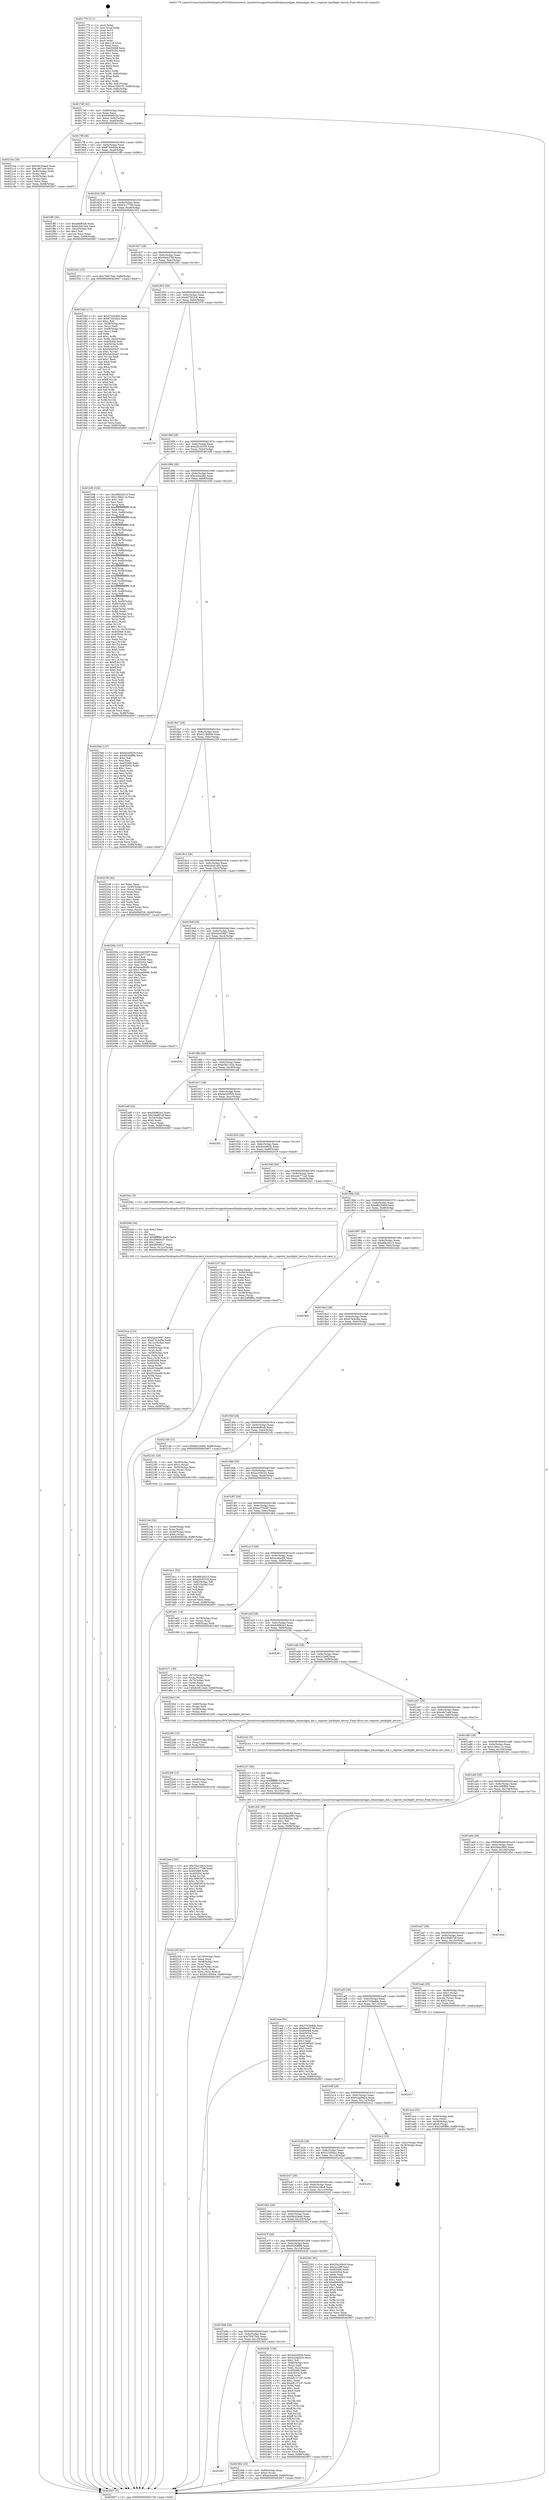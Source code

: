 digraph "0x401770" {
  label = "0x401770 (/mnt/c/Users/mathe/Desktop/tcc/POCII/binaries/extr_linuxdriversgpudrmamddisplayamdgpu_dmamdgpu_dm.c_register_backlight_device_Final-ollvm.out::main(0))"
  labelloc = "t"
  node[shape=record]

  Entry [label="",width=0.3,height=0.3,shape=circle,fillcolor=black,style=filled]
  "0x4017df" [label="{
     0x4017df [32]\l
     | [instrs]\l
     &nbsp;&nbsp;0x4017df \<+6\>: mov -0x88(%rbp),%eax\l
     &nbsp;&nbsp;0x4017e5 \<+2\>: mov %eax,%ecx\l
     &nbsp;&nbsp;0x4017e7 \<+6\>: sub $0x8409d32b,%ecx\l
     &nbsp;&nbsp;0x4017ed \<+6\>: mov %eax,-0x9c(%rbp)\l
     &nbsp;&nbsp;0x4017f3 \<+6\>: mov %ecx,-0xa0(%rbp)\l
     &nbsp;&nbsp;0x4017f9 \<+6\>: je 00000000004021be \<main+0xa4e\>\l
  }"]
  "0x4021be" [label="{
     0x4021be [36]\l
     | [instrs]\l
     &nbsp;&nbsp;0x4021be \<+5\>: mov $0x56c03ea6,%eax\l
     &nbsp;&nbsp;0x4021c3 \<+5\>: mov $0xcd67ce9,%ecx\l
     &nbsp;&nbsp;0x4021c8 \<+4\>: mov -0x40(%rbp),%rdx\l
     &nbsp;&nbsp;0x4021cc \<+2\>: mov (%rdx),%esi\l
     &nbsp;&nbsp;0x4021ce \<+4\>: mov -0x50(%rbp),%rdx\l
     &nbsp;&nbsp;0x4021d2 \<+2\>: cmp (%rdx),%esi\l
     &nbsp;&nbsp;0x4021d4 \<+3\>: cmovl %ecx,%eax\l
     &nbsp;&nbsp;0x4021d7 \<+6\>: mov %eax,-0x88(%rbp)\l
     &nbsp;&nbsp;0x4021dd \<+5\>: jmp 0000000000402607 \<main+0xe97\>\l
  }"]
  "0x4017ff" [label="{
     0x4017ff [28]\l
     | [instrs]\l
     &nbsp;&nbsp;0x4017ff \<+5\>: jmp 0000000000401804 \<main+0x94\>\l
     &nbsp;&nbsp;0x401804 \<+6\>: mov -0x9c(%rbp),%eax\l
     &nbsp;&nbsp;0x40180a \<+5\>: sub $0x8745cbb4,%eax\l
     &nbsp;&nbsp;0x40180f \<+6\>: mov %eax,-0xa4(%rbp)\l
     &nbsp;&nbsp;0x401815 \<+6\>: je 0000000000401ff0 \<main+0x880\>\l
  }"]
  Exit [label="",width=0.3,height=0.3,shape=circle,fillcolor=black,style=filled,peripheries=2]
  "0x401ff0" [label="{
     0x401ff0 [30]\l
     | [instrs]\l
     &nbsp;&nbsp;0x401ff0 \<+5\>: mov $0xe9eff3a8,%eax\l
     &nbsp;&nbsp;0x401ff5 \<+5\>: mov $0xb2bd1ad4,%ecx\l
     &nbsp;&nbsp;0x401ffa \<+3\>: mov -0x2d(%rbp),%dl\l
     &nbsp;&nbsp;0x401ffd \<+3\>: test $0x1,%dl\l
     &nbsp;&nbsp;0x402000 \<+3\>: cmovne %ecx,%eax\l
     &nbsp;&nbsp;0x402003 \<+6\>: mov %eax,-0x88(%rbp)\l
     &nbsp;&nbsp;0x402009 \<+5\>: jmp 0000000000402607 \<main+0xe97\>\l
  }"]
  "0x40181b" [label="{
     0x40181b [28]\l
     | [instrs]\l
     &nbsp;&nbsp;0x40181b \<+5\>: jmp 0000000000401820 \<main+0xb0\>\l
     &nbsp;&nbsp;0x401820 \<+6\>: mov -0x9c(%rbp),%eax\l
     &nbsp;&nbsp;0x401826 \<+5\>: sub $0x93c17798,%eax\l
     &nbsp;&nbsp;0x40182b \<+6\>: mov %eax,-0xa8(%rbp)\l
     &nbsp;&nbsp;0x401831 \<+6\>: je 0000000000402352 \<main+0xbe2\>\l
  }"]
  "0x401bb7" [label="{
     0x401bb7\l
  }", style=dashed]
  "0x402352" [label="{
     0x402352 [15]\l
     | [instrs]\l
     &nbsp;&nbsp;0x402352 \<+10\>: movl $0x7f0675eb,-0x88(%rbp)\l
     &nbsp;&nbsp;0x40235c \<+5\>: jmp 0000000000402607 \<main+0xe97\>\l
  }"]
  "0x401837" [label="{
     0x401837 [28]\l
     | [instrs]\l
     &nbsp;&nbsp;0x401837 \<+5\>: jmp 000000000040183c \<main+0xcc\>\l
     &nbsp;&nbsp;0x40183c \<+6\>: mov -0x9c(%rbp),%eax\l
     &nbsp;&nbsp;0x401842 \<+5\>: sub $0x94e4376f,%eax\l
     &nbsp;&nbsp;0x401847 \<+6\>: mov %eax,-0xac(%rbp)\l
     &nbsp;&nbsp;0x40184d \<+6\>: je 0000000000401f45 \<main+0x7d5\>\l
  }"]
  "0x402384" [label="{
     0x402384 [25]\l
     | [instrs]\l
     &nbsp;&nbsp;0x402384 \<+4\>: mov -0x80(%rbp),%rax\l
     &nbsp;&nbsp;0x402388 \<+6\>: movl $0x0,(%rax)\l
     &nbsp;&nbsp;0x40238e \<+10\>: movl $0xa44acbf4,-0x88(%rbp)\l
     &nbsp;&nbsp;0x402398 \<+5\>: jmp 0000000000402607 \<main+0xe97\>\l
  }"]
  "0x401f45" [label="{
     0x401f45 [171]\l
     | [instrs]\l
     &nbsp;&nbsp;0x401f45 \<+5\>: mov $0x37d3e4bb,%eax\l
     &nbsp;&nbsp;0x401f4a \<+5\>: mov $0x8745cbb4,%ecx\l
     &nbsp;&nbsp;0x401f4f \<+2\>: mov $0x1,%dl\l
     &nbsp;&nbsp;0x401f51 \<+4\>: mov -0x58(%rbp),%rsi\l
     &nbsp;&nbsp;0x401f55 \<+2\>: mov (%rsi),%edi\l
     &nbsp;&nbsp;0x401f57 \<+4\>: mov -0x68(%rbp),%rsi\l
     &nbsp;&nbsp;0x401f5b \<+2\>: cmp (%rsi),%edi\l
     &nbsp;&nbsp;0x401f5d \<+4\>: setl %r8b\l
     &nbsp;&nbsp;0x401f61 \<+4\>: and $0x1,%r8b\l
     &nbsp;&nbsp;0x401f65 \<+4\>: mov %r8b,-0x2d(%rbp)\l
     &nbsp;&nbsp;0x401f69 \<+7\>: mov 0x405068,%edi\l
     &nbsp;&nbsp;0x401f70 \<+8\>: mov 0x405054,%r9d\l
     &nbsp;&nbsp;0x401f78 \<+3\>: mov %edi,%r10d\l
     &nbsp;&nbsp;0x401f7b \<+7\>: sub $0x5a6453d7,%r10d\l
     &nbsp;&nbsp;0x401f82 \<+4\>: sub $0x1,%r10d\l
     &nbsp;&nbsp;0x401f86 \<+7\>: add $0x5a6453d7,%r10d\l
     &nbsp;&nbsp;0x401f8d \<+4\>: imul %r10d,%edi\l
     &nbsp;&nbsp;0x401f91 \<+3\>: and $0x1,%edi\l
     &nbsp;&nbsp;0x401f94 \<+3\>: cmp $0x0,%edi\l
     &nbsp;&nbsp;0x401f97 \<+4\>: sete %r8b\l
     &nbsp;&nbsp;0x401f9b \<+4\>: cmp $0xa,%r9d\l
     &nbsp;&nbsp;0x401f9f \<+4\>: setl %r11b\l
     &nbsp;&nbsp;0x401fa3 \<+3\>: mov %r8b,%bl\l
     &nbsp;&nbsp;0x401fa6 \<+3\>: xor $0xff,%bl\l
     &nbsp;&nbsp;0x401fa9 \<+3\>: mov %r11b,%r14b\l
     &nbsp;&nbsp;0x401fac \<+4\>: xor $0xff,%r14b\l
     &nbsp;&nbsp;0x401fb0 \<+3\>: xor $0x0,%dl\l
     &nbsp;&nbsp;0x401fb3 \<+3\>: mov %bl,%r15b\l
     &nbsp;&nbsp;0x401fb6 \<+4\>: and $0x0,%r15b\l
     &nbsp;&nbsp;0x401fba \<+3\>: and %dl,%r8b\l
     &nbsp;&nbsp;0x401fbd \<+3\>: mov %r14b,%r12b\l
     &nbsp;&nbsp;0x401fc0 \<+4\>: and $0x0,%r12b\l
     &nbsp;&nbsp;0x401fc4 \<+3\>: and %dl,%r11b\l
     &nbsp;&nbsp;0x401fc7 \<+3\>: or %r8b,%r15b\l
     &nbsp;&nbsp;0x401fca \<+3\>: or %r11b,%r12b\l
     &nbsp;&nbsp;0x401fcd \<+3\>: xor %r12b,%r15b\l
     &nbsp;&nbsp;0x401fd0 \<+3\>: or %r14b,%bl\l
     &nbsp;&nbsp;0x401fd3 \<+3\>: xor $0xff,%bl\l
     &nbsp;&nbsp;0x401fd6 \<+3\>: or $0x0,%dl\l
     &nbsp;&nbsp;0x401fd9 \<+2\>: and %dl,%bl\l
     &nbsp;&nbsp;0x401fdb \<+3\>: or %bl,%r15b\l
     &nbsp;&nbsp;0x401fde \<+4\>: test $0x1,%r15b\l
     &nbsp;&nbsp;0x401fe2 \<+3\>: cmovne %ecx,%eax\l
     &nbsp;&nbsp;0x401fe5 \<+6\>: mov %eax,-0x88(%rbp)\l
     &nbsp;&nbsp;0x401feb \<+5\>: jmp 0000000000402607 \<main+0xe97\>\l
  }"]
  "0x401853" [label="{
     0x401853 [28]\l
     | [instrs]\l
     &nbsp;&nbsp;0x401853 \<+5\>: jmp 0000000000401858 \<main+0xe8\>\l
     &nbsp;&nbsp;0x401858 \<+6\>: mov -0x9c(%rbp),%eax\l
     &nbsp;&nbsp;0x40185e \<+5\>: sub $0x957922c8,%eax\l
     &nbsp;&nbsp;0x401863 \<+6\>: mov %eax,-0xb0(%rbp)\l
     &nbsp;&nbsp;0x401869 \<+6\>: je 0000000000402370 \<main+0xc00\>\l
  }"]
  "0x401b9b" [label="{
     0x401b9b [28]\l
     | [instrs]\l
     &nbsp;&nbsp;0x401b9b \<+5\>: jmp 0000000000401ba0 \<main+0x430\>\l
     &nbsp;&nbsp;0x401ba0 \<+6\>: mov -0x9c(%rbp),%eax\l
     &nbsp;&nbsp;0x401ba6 \<+5\>: sub $0x7f0675eb,%eax\l
     &nbsp;&nbsp;0x401bab \<+6\>: mov %eax,-0x128(%rbp)\l
     &nbsp;&nbsp;0x401bb1 \<+6\>: je 0000000000402384 \<main+0xc14\>\l
  }"]
  "0x402370" [label="{
     0x402370\l
  }", style=dashed]
  "0x40186f" [label="{
     0x40186f [28]\l
     | [instrs]\l
     &nbsp;&nbsp;0x40186f \<+5\>: jmp 0000000000401874 \<main+0x104\>\l
     &nbsp;&nbsp;0x401874 \<+6\>: mov -0x9c(%rbp),%eax\l
     &nbsp;&nbsp;0x40187a \<+5\>: sub $0xa2b33335,%eax\l
     &nbsp;&nbsp;0x40187f \<+6\>: mov %eax,-0xb4(%rbp)\l
     &nbsp;&nbsp;0x401885 \<+6\>: je 0000000000401bf6 \<main+0x486\>\l
  }"]
  "0x402426" [label="{
     0x402426 [156]\l
     | [instrs]\l
     &nbsp;&nbsp;0x402426 \<+5\>: mov $0xbe2d5f29,%eax\l
     &nbsp;&nbsp;0x40242b \<+5\>: mov $0x42ad0d2e,%ecx\l
     &nbsp;&nbsp;0x402430 \<+2\>: mov $0x1,%dl\l
     &nbsp;&nbsp;0x402432 \<+4\>: mov -0x80(%rbp),%rsi\l
     &nbsp;&nbsp;0x402436 \<+2\>: mov (%rsi),%edi\l
     &nbsp;&nbsp;0x402438 \<+3\>: mov %edi,-0x2c(%rbp)\l
     &nbsp;&nbsp;0x40243b \<+7\>: mov 0x405068,%edi\l
     &nbsp;&nbsp;0x402442 \<+8\>: mov 0x405054,%r8d\l
     &nbsp;&nbsp;0x40244a \<+3\>: mov %edi,%r9d\l
     &nbsp;&nbsp;0x40244d \<+7\>: sub $0xb8137187,%r9d\l
     &nbsp;&nbsp;0x402454 \<+4\>: sub $0x1,%r9d\l
     &nbsp;&nbsp;0x402458 \<+7\>: add $0xb8137187,%r9d\l
     &nbsp;&nbsp;0x40245f \<+4\>: imul %r9d,%edi\l
     &nbsp;&nbsp;0x402463 \<+3\>: and $0x1,%edi\l
     &nbsp;&nbsp;0x402466 \<+3\>: cmp $0x0,%edi\l
     &nbsp;&nbsp;0x402469 \<+4\>: sete %r10b\l
     &nbsp;&nbsp;0x40246d \<+4\>: cmp $0xa,%r8d\l
     &nbsp;&nbsp;0x402471 \<+4\>: setl %r11b\l
     &nbsp;&nbsp;0x402475 \<+3\>: mov %r10b,%bl\l
     &nbsp;&nbsp;0x402478 \<+3\>: xor $0xff,%bl\l
     &nbsp;&nbsp;0x40247b \<+3\>: mov %r11b,%r14b\l
     &nbsp;&nbsp;0x40247e \<+4\>: xor $0xff,%r14b\l
     &nbsp;&nbsp;0x402482 \<+3\>: xor $0x1,%dl\l
     &nbsp;&nbsp;0x402485 \<+3\>: mov %bl,%r15b\l
     &nbsp;&nbsp;0x402488 \<+4\>: and $0xff,%r15b\l
     &nbsp;&nbsp;0x40248c \<+3\>: and %dl,%r10b\l
     &nbsp;&nbsp;0x40248f \<+3\>: mov %r14b,%r12b\l
     &nbsp;&nbsp;0x402492 \<+4\>: and $0xff,%r12b\l
     &nbsp;&nbsp;0x402496 \<+3\>: and %dl,%r11b\l
     &nbsp;&nbsp;0x402499 \<+3\>: or %r10b,%r15b\l
     &nbsp;&nbsp;0x40249c \<+3\>: or %r11b,%r12b\l
     &nbsp;&nbsp;0x40249f \<+3\>: xor %r12b,%r15b\l
     &nbsp;&nbsp;0x4024a2 \<+3\>: or %r14b,%bl\l
     &nbsp;&nbsp;0x4024a5 \<+3\>: xor $0xff,%bl\l
     &nbsp;&nbsp;0x4024a8 \<+3\>: or $0x1,%dl\l
     &nbsp;&nbsp;0x4024ab \<+2\>: and %dl,%bl\l
     &nbsp;&nbsp;0x4024ad \<+3\>: or %bl,%r15b\l
     &nbsp;&nbsp;0x4024b0 \<+4\>: test $0x1,%r15b\l
     &nbsp;&nbsp;0x4024b4 \<+3\>: cmovne %ecx,%eax\l
     &nbsp;&nbsp;0x4024b7 \<+6\>: mov %eax,-0x88(%rbp)\l
     &nbsp;&nbsp;0x4024bd \<+5\>: jmp 0000000000402607 \<main+0xe97\>\l
  }"]
  "0x401bf6" [label="{
     0x401bf6 [326]\l
     | [instrs]\l
     &nbsp;&nbsp;0x401bf6 \<+5\>: mov $0xd6b2d215,%eax\l
     &nbsp;&nbsp;0x401bfb \<+5\>: mov $0x1c66e11e,%ecx\l
     &nbsp;&nbsp;0x401c00 \<+2\>: mov $0x1,%dl\l
     &nbsp;&nbsp;0x401c02 \<+2\>: xor %esi,%esi\l
     &nbsp;&nbsp;0x401c04 \<+3\>: mov %rsp,%rdi\l
     &nbsp;&nbsp;0x401c07 \<+4\>: add $0xfffffffffffffff0,%rdi\l
     &nbsp;&nbsp;0x401c0b \<+3\>: mov %rdi,%rsp\l
     &nbsp;&nbsp;0x401c0e \<+4\>: mov %rdi,-0x80(%rbp)\l
     &nbsp;&nbsp;0x401c12 \<+3\>: mov %rsp,%rdi\l
     &nbsp;&nbsp;0x401c15 \<+4\>: add $0xfffffffffffffff0,%rdi\l
     &nbsp;&nbsp;0x401c19 \<+3\>: mov %rdi,%rsp\l
     &nbsp;&nbsp;0x401c1c \<+3\>: mov %rsp,%r8\l
     &nbsp;&nbsp;0x401c1f \<+4\>: add $0xfffffffffffffff0,%r8\l
     &nbsp;&nbsp;0x401c23 \<+3\>: mov %r8,%rsp\l
     &nbsp;&nbsp;0x401c26 \<+4\>: mov %r8,-0x78(%rbp)\l
     &nbsp;&nbsp;0x401c2a \<+3\>: mov %rsp,%r8\l
     &nbsp;&nbsp;0x401c2d \<+4\>: add $0xfffffffffffffff0,%r8\l
     &nbsp;&nbsp;0x401c31 \<+3\>: mov %r8,%rsp\l
     &nbsp;&nbsp;0x401c34 \<+4\>: mov %r8,-0x70(%rbp)\l
     &nbsp;&nbsp;0x401c38 \<+3\>: mov %rsp,%r8\l
     &nbsp;&nbsp;0x401c3b \<+4\>: add $0xfffffffffffffff0,%r8\l
     &nbsp;&nbsp;0x401c3f \<+3\>: mov %r8,%rsp\l
     &nbsp;&nbsp;0x401c42 \<+4\>: mov %r8,-0x68(%rbp)\l
     &nbsp;&nbsp;0x401c46 \<+3\>: mov %rsp,%r8\l
     &nbsp;&nbsp;0x401c49 \<+4\>: add $0xfffffffffffffff0,%r8\l
     &nbsp;&nbsp;0x401c4d \<+3\>: mov %r8,%rsp\l
     &nbsp;&nbsp;0x401c50 \<+4\>: mov %r8,-0x60(%rbp)\l
     &nbsp;&nbsp;0x401c54 \<+3\>: mov %rsp,%r8\l
     &nbsp;&nbsp;0x401c57 \<+4\>: add $0xfffffffffffffff0,%r8\l
     &nbsp;&nbsp;0x401c5b \<+3\>: mov %r8,%rsp\l
     &nbsp;&nbsp;0x401c5e \<+4\>: mov %r8,-0x58(%rbp)\l
     &nbsp;&nbsp;0x401c62 \<+3\>: mov %rsp,%r8\l
     &nbsp;&nbsp;0x401c65 \<+4\>: add $0xfffffffffffffff0,%r8\l
     &nbsp;&nbsp;0x401c69 \<+3\>: mov %r8,%rsp\l
     &nbsp;&nbsp;0x401c6c \<+4\>: mov %r8,-0x50(%rbp)\l
     &nbsp;&nbsp;0x401c70 \<+3\>: mov %rsp,%r8\l
     &nbsp;&nbsp;0x401c73 \<+4\>: add $0xfffffffffffffff0,%r8\l
     &nbsp;&nbsp;0x401c77 \<+3\>: mov %r8,%rsp\l
     &nbsp;&nbsp;0x401c7a \<+4\>: mov %r8,-0x48(%rbp)\l
     &nbsp;&nbsp;0x401c7e \<+3\>: mov %rsp,%r8\l
     &nbsp;&nbsp;0x401c81 \<+4\>: add $0xfffffffffffffff0,%r8\l
     &nbsp;&nbsp;0x401c85 \<+3\>: mov %r8,%rsp\l
     &nbsp;&nbsp;0x401c88 \<+4\>: mov %r8,-0x40(%rbp)\l
     &nbsp;&nbsp;0x401c8c \<+4\>: mov -0x80(%rbp),%r8\l
     &nbsp;&nbsp;0x401c90 \<+7\>: movl $0x0,(%r8)\l
     &nbsp;&nbsp;0x401c97 \<+7\>: mov -0x8c(%rbp),%r9d\l
     &nbsp;&nbsp;0x401c9e \<+3\>: mov %r9d,(%rdi)\l
     &nbsp;&nbsp;0x401ca1 \<+4\>: mov -0x78(%rbp),%r8\l
     &nbsp;&nbsp;0x401ca5 \<+7\>: mov -0x98(%rbp),%r10\l
     &nbsp;&nbsp;0x401cac \<+3\>: mov %r10,(%r8)\l
     &nbsp;&nbsp;0x401caf \<+3\>: cmpl $0x2,(%rdi)\l
     &nbsp;&nbsp;0x401cb2 \<+4\>: setne %r11b\l
     &nbsp;&nbsp;0x401cb6 \<+4\>: and $0x1,%r11b\l
     &nbsp;&nbsp;0x401cba \<+4\>: mov %r11b,-0x35(%rbp)\l
     &nbsp;&nbsp;0x401cbe \<+7\>: mov 0x405068,%ebx\l
     &nbsp;&nbsp;0x401cc5 \<+8\>: mov 0x405054,%r14d\l
     &nbsp;&nbsp;0x401ccd \<+3\>: sub $0x1,%esi\l
     &nbsp;&nbsp;0x401cd0 \<+3\>: mov %ebx,%r15d\l
     &nbsp;&nbsp;0x401cd3 \<+3\>: add %esi,%r15d\l
     &nbsp;&nbsp;0x401cd6 \<+4\>: imul %r15d,%ebx\l
     &nbsp;&nbsp;0x401cda \<+3\>: and $0x1,%ebx\l
     &nbsp;&nbsp;0x401cdd \<+3\>: cmp $0x0,%ebx\l
     &nbsp;&nbsp;0x401ce0 \<+4\>: sete %r11b\l
     &nbsp;&nbsp;0x401ce4 \<+4\>: cmp $0xa,%r14d\l
     &nbsp;&nbsp;0x401ce8 \<+4\>: setl %r12b\l
     &nbsp;&nbsp;0x401cec \<+3\>: mov %r11b,%r13b\l
     &nbsp;&nbsp;0x401cef \<+4\>: xor $0xff,%r13b\l
     &nbsp;&nbsp;0x401cf3 \<+3\>: mov %r12b,%sil\l
     &nbsp;&nbsp;0x401cf6 \<+4\>: xor $0xff,%sil\l
     &nbsp;&nbsp;0x401cfa \<+3\>: xor $0x0,%dl\l
     &nbsp;&nbsp;0x401cfd \<+3\>: mov %r13b,%dil\l
     &nbsp;&nbsp;0x401d00 \<+4\>: and $0x0,%dil\l
     &nbsp;&nbsp;0x401d04 \<+3\>: and %dl,%r11b\l
     &nbsp;&nbsp;0x401d07 \<+3\>: mov %sil,%r8b\l
     &nbsp;&nbsp;0x401d0a \<+4\>: and $0x0,%r8b\l
     &nbsp;&nbsp;0x401d0e \<+3\>: and %dl,%r12b\l
     &nbsp;&nbsp;0x401d11 \<+3\>: or %r11b,%dil\l
     &nbsp;&nbsp;0x401d14 \<+3\>: or %r12b,%r8b\l
     &nbsp;&nbsp;0x401d17 \<+3\>: xor %r8b,%dil\l
     &nbsp;&nbsp;0x401d1a \<+3\>: or %sil,%r13b\l
     &nbsp;&nbsp;0x401d1d \<+4\>: xor $0xff,%r13b\l
     &nbsp;&nbsp;0x401d21 \<+3\>: or $0x0,%dl\l
     &nbsp;&nbsp;0x401d24 \<+3\>: and %dl,%r13b\l
     &nbsp;&nbsp;0x401d27 \<+3\>: or %r13b,%dil\l
     &nbsp;&nbsp;0x401d2a \<+4\>: test $0x1,%dil\l
     &nbsp;&nbsp;0x401d2e \<+3\>: cmovne %ecx,%eax\l
     &nbsp;&nbsp;0x401d31 \<+6\>: mov %eax,-0x88(%rbp)\l
     &nbsp;&nbsp;0x401d37 \<+5\>: jmp 0000000000402607 \<main+0xe97\>\l
  }"]
  "0x40188b" [label="{
     0x40188b [28]\l
     | [instrs]\l
     &nbsp;&nbsp;0x40188b \<+5\>: jmp 0000000000401890 \<main+0x120\>\l
     &nbsp;&nbsp;0x401890 \<+6\>: mov -0x9c(%rbp),%eax\l
     &nbsp;&nbsp;0x401896 \<+5\>: sub $0xa44acbf4,%eax\l
     &nbsp;&nbsp;0x40189b \<+6\>: mov %eax,-0xb8(%rbp)\l
     &nbsp;&nbsp;0x4018a1 \<+6\>: je 000000000040239d \<main+0xc2d\>\l
  }"]
  "0x4022ee" [label="{
     0x4022ee [100]\l
     | [instrs]\l
     &nbsp;&nbsp;0x4022ee \<+5\>: mov $0x55a108c9,%ecx\l
     &nbsp;&nbsp;0x4022f3 \<+5\>: mov $0x93c17798,%edx\l
     &nbsp;&nbsp;0x4022f8 \<+8\>: mov 0x405068,%r8d\l
     &nbsp;&nbsp;0x402300 \<+8\>: mov 0x405054,%r9d\l
     &nbsp;&nbsp;0x402308 \<+3\>: mov %r8d,%r10d\l
     &nbsp;&nbsp;0x40230b \<+7\>: add $0x36993874,%r10d\l
     &nbsp;&nbsp;0x402312 \<+4\>: sub $0x1,%r10d\l
     &nbsp;&nbsp;0x402316 \<+7\>: sub $0x36993874,%r10d\l
     &nbsp;&nbsp;0x40231d \<+4\>: imul %r10d,%r8d\l
     &nbsp;&nbsp;0x402321 \<+4\>: and $0x1,%r8d\l
     &nbsp;&nbsp;0x402325 \<+4\>: cmp $0x0,%r8d\l
     &nbsp;&nbsp;0x402329 \<+4\>: sete %r11b\l
     &nbsp;&nbsp;0x40232d \<+4\>: cmp $0xa,%r9d\l
     &nbsp;&nbsp;0x402331 \<+3\>: setl %bl\l
     &nbsp;&nbsp;0x402334 \<+3\>: mov %r11b,%r14b\l
     &nbsp;&nbsp;0x402337 \<+3\>: and %bl,%r14b\l
     &nbsp;&nbsp;0x40233a \<+3\>: xor %bl,%r11b\l
     &nbsp;&nbsp;0x40233d \<+3\>: or %r11b,%r14b\l
     &nbsp;&nbsp;0x402340 \<+4\>: test $0x1,%r14b\l
     &nbsp;&nbsp;0x402344 \<+3\>: cmovne %edx,%ecx\l
     &nbsp;&nbsp;0x402347 \<+6\>: mov %ecx,-0x88(%rbp)\l
     &nbsp;&nbsp;0x40234d \<+5\>: jmp 0000000000402607 \<main+0xe97\>\l
  }"]
  "0x40239d" [label="{
     0x40239d [137]\l
     | [instrs]\l
     &nbsp;&nbsp;0x40239d \<+5\>: mov $0xbe2d5f29,%eax\l
     &nbsp;&nbsp;0x4023a2 \<+5\>: mov $0x65268f9b,%ecx\l
     &nbsp;&nbsp;0x4023a7 \<+2\>: mov $0x1,%dl\l
     &nbsp;&nbsp;0x4023a9 \<+2\>: xor %esi,%esi\l
     &nbsp;&nbsp;0x4023ab \<+7\>: mov 0x405068,%edi\l
     &nbsp;&nbsp;0x4023b2 \<+8\>: mov 0x405054,%r8d\l
     &nbsp;&nbsp;0x4023ba \<+3\>: sub $0x1,%esi\l
     &nbsp;&nbsp;0x4023bd \<+3\>: mov %edi,%r9d\l
     &nbsp;&nbsp;0x4023c0 \<+3\>: add %esi,%r9d\l
     &nbsp;&nbsp;0x4023c3 \<+4\>: imul %r9d,%edi\l
     &nbsp;&nbsp;0x4023c7 \<+3\>: and $0x1,%edi\l
     &nbsp;&nbsp;0x4023ca \<+3\>: cmp $0x0,%edi\l
     &nbsp;&nbsp;0x4023cd \<+4\>: sete %r10b\l
     &nbsp;&nbsp;0x4023d1 \<+4\>: cmp $0xa,%r8d\l
     &nbsp;&nbsp;0x4023d5 \<+4\>: setl %r11b\l
     &nbsp;&nbsp;0x4023d9 \<+3\>: mov %r10b,%bl\l
     &nbsp;&nbsp;0x4023dc \<+3\>: xor $0xff,%bl\l
     &nbsp;&nbsp;0x4023df \<+3\>: mov %r11b,%r14b\l
     &nbsp;&nbsp;0x4023e2 \<+4\>: xor $0xff,%r14b\l
     &nbsp;&nbsp;0x4023e6 \<+3\>: xor $0x1,%dl\l
     &nbsp;&nbsp;0x4023e9 \<+3\>: mov %bl,%r15b\l
     &nbsp;&nbsp;0x4023ec \<+4\>: and $0xff,%r15b\l
     &nbsp;&nbsp;0x4023f0 \<+3\>: and %dl,%r10b\l
     &nbsp;&nbsp;0x4023f3 \<+3\>: mov %r14b,%r12b\l
     &nbsp;&nbsp;0x4023f6 \<+4\>: and $0xff,%r12b\l
     &nbsp;&nbsp;0x4023fa \<+3\>: and %dl,%r11b\l
     &nbsp;&nbsp;0x4023fd \<+3\>: or %r10b,%r15b\l
     &nbsp;&nbsp;0x402400 \<+3\>: or %r11b,%r12b\l
     &nbsp;&nbsp;0x402403 \<+3\>: xor %r12b,%r15b\l
     &nbsp;&nbsp;0x402406 \<+3\>: or %r14b,%bl\l
     &nbsp;&nbsp;0x402409 \<+3\>: xor $0xff,%bl\l
     &nbsp;&nbsp;0x40240c \<+3\>: or $0x1,%dl\l
     &nbsp;&nbsp;0x40240f \<+2\>: and %dl,%bl\l
     &nbsp;&nbsp;0x402411 \<+3\>: or %bl,%r15b\l
     &nbsp;&nbsp;0x402414 \<+4\>: test $0x1,%r15b\l
     &nbsp;&nbsp;0x402418 \<+3\>: cmovne %ecx,%eax\l
     &nbsp;&nbsp;0x40241b \<+6\>: mov %eax,-0x88(%rbp)\l
     &nbsp;&nbsp;0x402421 \<+5\>: jmp 0000000000402607 \<main+0xe97\>\l
  }"]
  "0x4018a7" [label="{
     0x4018a7 [28]\l
     | [instrs]\l
     &nbsp;&nbsp;0x4018a7 \<+5\>: jmp 00000000004018ac \<main+0x13c\>\l
     &nbsp;&nbsp;0x4018ac \<+6\>: mov -0x9c(%rbp),%eax\l
     &nbsp;&nbsp;0x4018b2 \<+5\>: sub $0xb218000e,%eax\l
     &nbsp;&nbsp;0x4018b7 \<+6\>: mov %eax,-0xbc(%rbp)\l
     &nbsp;&nbsp;0x4018bd \<+6\>: je 0000000000402238 \<main+0xac8\>\l
  }"]
  "0x4022df" [label="{
     0x4022df [15]\l
     | [instrs]\l
     &nbsp;&nbsp;0x4022df \<+4\>: mov -0x48(%rbp),%rax\l
     &nbsp;&nbsp;0x4022e3 \<+3\>: mov (%rax),%rax\l
     &nbsp;&nbsp;0x4022e6 \<+3\>: mov %rax,%rdi\l
     &nbsp;&nbsp;0x4022e9 \<+5\>: call 0000000000401030 \<free@plt\>\l
     | [calls]\l
     &nbsp;&nbsp;0x401030 \{1\} (unknown)\l
  }"]
  "0x402238" [label="{
     0x402238 [42]\l
     | [instrs]\l
     &nbsp;&nbsp;0x402238 \<+2\>: xor %eax,%eax\l
     &nbsp;&nbsp;0x40223a \<+4\>: mov -0x40(%rbp),%rcx\l
     &nbsp;&nbsp;0x40223e \<+2\>: mov (%rcx),%edx\l
     &nbsp;&nbsp;0x402240 \<+2\>: mov %eax,%esi\l
     &nbsp;&nbsp;0x402242 \<+2\>: sub %edx,%esi\l
     &nbsp;&nbsp;0x402244 \<+2\>: mov %eax,%edx\l
     &nbsp;&nbsp;0x402246 \<+3\>: sub $0x1,%edx\l
     &nbsp;&nbsp;0x402249 \<+2\>: add %edx,%esi\l
     &nbsp;&nbsp;0x40224b \<+2\>: sub %esi,%eax\l
     &nbsp;&nbsp;0x40224d \<+4\>: mov -0x40(%rbp),%rcx\l
     &nbsp;&nbsp;0x402251 \<+2\>: mov %eax,(%rcx)\l
     &nbsp;&nbsp;0x402253 \<+10\>: movl $0x8409d32b,-0x88(%rbp)\l
     &nbsp;&nbsp;0x40225d \<+5\>: jmp 0000000000402607 \<main+0xe97\>\l
  }"]
  "0x4018c3" [label="{
     0x4018c3 [28]\l
     | [instrs]\l
     &nbsp;&nbsp;0x4018c3 \<+5\>: jmp 00000000004018c8 \<main+0x158\>\l
     &nbsp;&nbsp;0x4018c8 \<+6\>: mov -0x9c(%rbp),%eax\l
     &nbsp;&nbsp;0x4018ce \<+5\>: sub $0xb2bd1ad4,%eax\l
     &nbsp;&nbsp;0x4018d3 \<+6\>: mov %eax,-0xc0(%rbp)\l
     &nbsp;&nbsp;0x4018d9 \<+6\>: je 000000000040200e \<main+0x89e\>\l
  }"]
  "0x4022d0" [label="{
     0x4022d0 [15]\l
     | [instrs]\l
     &nbsp;&nbsp;0x4022d0 \<+4\>: mov -0x60(%rbp),%rax\l
     &nbsp;&nbsp;0x4022d4 \<+3\>: mov (%rax),%rax\l
     &nbsp;&nbsp;0x4022d7 \<+3\>: mov %rax,%rdi\l
     &nbsp;&nbsp;0x4022da \<+5\>: call 0000000000401030 \<free@plt\>\l
     | [calls]\l
     &nbsp;&nbsp;0x401030 \{1\} (unknown)\l
  }"]
  "0x40200e" [label="{
     0x40200e [147]\l
     | [instrs]\l
     &nbsp;&nbsp;0x40200e \<+5\>: mov $0xb2e43687,%eax\l
     &nbsp;&nbsp;0x402013 \<+5\>: mov $0xceb771ad,%ecx\l
     &nbsp;&nbsp;0x402018 \<+2\>: mov $0x1,%dl\l
     &nbsp;&nbsp;0x40201a \<+7\>: mov 0x405068,%esi\l
     &nbsp;&nbsp;0x402021 \<+7\>: mov 0x405054,%edi\l
     &nbsp;&nbsp;0x402028 \<+3\>: mov %esi,%r8d\l
     &nbsp;&nbsp;0x40202b \<+7\>: sub $0xeead909b,%r8d\l
     &nbsp;&nbsp;0x402032 \<+4\>: sub $0x1,%r8d\l
     &nbsp;&nbsp;0x402036 \<+7\>: add $0xeead909b,%r8d\l
     &nbsp;&nbsp;0x40203d \<+4\>: imul %r8d,%esi\l
     &nbsp;&nbsp;0x402041 \<+3\>: and $0x1,%esi\l
     &nbsp;&nbsp;0x402044 \<+3\>: cmp $0x0,%esi\l
     &nbsp;&nbsp;0x402047 \<+4\>: sete %r9b\l
     &nbsp;&nbsp;0x40204b \<+3\>: cmp $0xa,%edi\l
     &nbsp;&nbsp;0x40204e \<+4\>: setl %r10b\l
     &nbsp;&nbsp;0x402052 \<+3\>: mov %r9b,%r11b\l
     &nbsp;&nbsp;0x402055 \<+4\>: xor $0xff,%r11b\l
     &nbsp;&nbsp;0x402059 \<+3\>: mov %r10b,%bl\l
     &nbsp;&nbsp;0x40205c \<+3\>: xor $0xff,%bl\l
     &nbsp;&nbsp;0x40205f \<+3\>: xor $0x0,%dl\l
     &nbsp;&nbsp;0x402062 \<+3\>: mov %r11b,%r14b\l
     &nbsp;&nbsp;0x402065 \<+4\>: and $0x0,%r14b\l
     &nbsp;&nbsp;0x402069 \<+3\>: and %dl,%r9b\l
     &nbsp;&nbsp;0x40206c \<+3\>: mov %bl,%r15b\l
     &nbsp;&nbsp;0x40206f \<+4\>: and $0x0,%r15b\l
     &nbsp;&nbsp;0x402073 \<+3\>: and %dl,%r10b\l
     &nbsp;&nbsp;0x402076 \<+3\>: or %r9b,%r14b\l
     &nbsp;&nbsp;0x402079 \<+3\>: or %r10b,%r15b\l
     &nbsp;&nbsp;0x40207c \<+3\>: xor %r15b,%r14b\l
     &nbsp;&nbsp;0x40207f \<+3\>: or %bl,%r11b\l
     &nbsp;&nbsp;0x402082 \<+4\>: xor $0xff,%r11b\l
     &nbsp;&nbsp;0x402086 \<+3\>: or $0x0,%dl\l
     &nbsp;&nbsp;0x402089 \<+3\>: and %dl,%r11b\l
     &nbsp;&nbsp;0x40208c \<+3\>: or %r11b,%r14b\l
     &nbsp;&nbsp;0x40208f \<+4\>: test $0x1,%r14b\l
     &nbsp;&nbsp;0x402093 \<+3\>: cmovne %ecx,%eax\l
     &nbsp;&nbsp;0x402096 \<+6\>: mov %eax,-0x88(%rbp)\l
     &nbsp;&nbsp;0x40209c \<+5\>: jmp 0000000000402607 \<main+0xe97\>\l
  }"]
  "0x4018df" [label="{
     0x4018df [28]\l
     | [instrs]\l
     &nbsp;&nbsp;0x4018df \<+5\>: jmp 00000000004018e4 \<main+0x174\>\l
     &nbsp;&nbsp;0x4018e4 \<+6\>: mov -0x9c(%rbp),%eax\l
     &nbsp;&nbsp;0x4018ea \<+5\>: sub $0xb2e43687,%eax\l
     &nbsp;&nbsp;0x4018ef \<+6\>: mov %eax,-0xc4(%rbp)\l
     &nbsp;&nbsp;0x4018f5 \<+6\>: je 000000000040255c \<main+0xdec\>\l
  }"]
  "0x401b7f" [label="{
     0x401b7f [28]\l
     | [instrs]\l
     &nbsp;&nbsp;0x401b7f \<+5\>: jmp 0000000000401b84 \<main+0x414\>\l
     &nbsp;&nbsp;0x401b84 \<+6\>: mov -0x9c(%rbp),%eax\l
     &nbsp;&nbsp;0x401b8a \<+5\>: sub $0x65268f9b,%eax\l
     &nbsp;&nbsp;0x401b8f \<+6\>: mov %eax,-0x124(%rbp)\l
     &nbsp;&nbsp;0x401b95 \<+6\>: je 0000000000402426 \<main+0xcb6\>\l
  }"]
  "0x40255c" [label="{
     0x40255c\l
  }", style=dashed]
  "0x4018fb" [label="{
     0x4018fb [28]\l
     | [instrs]\l
     &nbsp;&nbsp;0x4018fb \<+5\>: jmp 0000000000401900 \<main+0x190\>\l
     &nbsp;&nbsp;0x401900 \<+6\>: mov -0x9c(%rbp),%eax\l
     &nbsp;&nbsp;0x401906 \<+5\>: sub $0xb3811e2d,%eax\l
     &nbsp;&nbsp;0x40190b \<+6\>: mov %eax,-0xc8(%rbp)\l
     &nbsp;&nbsp;0x401911 \<+6\>: je 0000000000401e8f \<main+0x71f\>\l
  }"]
  "0x402262" [label="{
     0x402262 [91]\l
     | [instrs]\l
     &nbsp;&nbsp;0x402262 \<+5\>: mov $0x55a108c9,%eax\l
     &nbsp;&nbsp;0x402267 \<+5\>: mov $0x2c2e8f,%ecx\l
     &nbsp;&nbsp;0x40226c \<+7\>: mov 0x405068,%edx\l
     &nbsp;&nbsp;0x402273 \<+7\>: mov 0x405054,%esi\l
     &nbsp;&nbsp;0x40227a \<+2\>: mov %edx,%edi\l
     &nbsp;&nbsp;0x40227c \<+6\>: sub $0x6b6cb0b3,%edi\l
     &nbsp;&nbsp;0x402282 \<+3\>: sub $0x1,%edi\l
     &nbsp;&nbsp;0x402285 \<+6\>: add $0x6b6cb0b3,%edi\l
     &nbsp;&nbsp;0x40228b \<+3\>: imul %edi,%edx\l
     &nbsp;&nbsp;0x40228e \<+3\>: and $0x1,%edx\l
     &nbsp;&nbsp;0x402291 \<+3\>: cmp $0x0,%edx\l
     &nbsp;&nbsp;0x402294 \<+4\>: sete %r8b\l
     &nbsp;&nbsp;0x402298 \<+3\>: cmp $0xa,%esi\l
     &nbsp;&nbsp;0x40229b \<+4\>: setl %r9b\l
     &nbsp;&nbsp;0x40229f \<+3\>: mov %r8b,%r10b\l
     &nbsp;&nbsp;0x4022a2 \<+3\>: and %r9b,%r10b\l
     &nbsp;&nbsp;0x4022a5 \<+3\>: xor %r9b,%r8b\l
     &nbsp;&nbsp;0x4022a8 \<+3\>: or %r8b,%r10b\l
     &nbsp;&nbsp;0x4022ab \<+4\>: test $0x1,%r10b\l
     &nbsp;&nbsp;0x4022af \<+3\>: cmovne %ecx,%eax\l
     &nbsp;&nbsp;0x4022b2 \<+6\>: mov %eax,-0x88(%rbp)\l
     &nbsp;&nbsp;0x4022b8 \<+5\>: jmp 0000000000402607 \<main+0xe97\>\l
  }"]
  "0x401e8f" [label="{
     0x401e8f [30]\l
     | [instrs]\l
     &nbsp;&nbsp;0x401e8f \<+5\>: mov $0xfc6862e3,%eax\l
     &nbsp;&nbsp;0x401e94 \<+5\>: mov $0x29e807df,%ecx\l
     &nbsp;&nbsp;0x401e99 \<+3\>: mov -0x34(%rbp),%edx\l
     &nbsp;&nbsp;0x401e9c \<+3\>: cmp $0x0,%edx\l
     &nbsp;&nbsp;0x401e9f \<+3\>: cmove %ecx,%eax\l
     &nbsp;&nbsp;0x401ea2 \<+6\>: mov %eax,-0x88(%rbp)\l
     &nbsp;&nbsp;0x401ea8 \<+5\>: jmp 0000000000402607 \<main+0xe97\>\l
  }"]
  "0x401917" [label="{
     0x401917 [28]\l
     | [instrs]\l
     &nbsp;&nbsp;0x401917 \<+5\>: jmp 000000000040191c \<main+0x1ac\>\l
     &nbsp;&nbsp;0x40191c \<+6\>: mov -0x9c(%rbp),%eax\l
     &nbsp;&nbsp;0x401922 \<+5\>: sub $0xbe2d5f29,%eax\l
     &nbsp;&nbsp;0x401927 \<+6\>: mov %eax,-0xcc(%rbp)\l
     &nbsp;&nbsp;0x40192d \<+6\>: je 00000000004025f2 \<main+0xe82\>\l
  }"]
  "0x401b63" [label="{
     0x401b63 [28]\l
     | [instrs]\l
     &nbsp;&nbsp;0x401b63 \<+5\>: jmp 0000000000401b68 \<main+0x3f8\>\l
     &nbsp;&nbsp;0x401b68 \<+6\>: mov -0x9c(%rbp),%eax\l
     &nbsp;&nbsp;0x401b6e \<+5\>: sub $0x56c03ea6,%eax\l
     &nbsp;&nbsp;0x401b73 \<+6\>: mov %eax,-0x120(%rbp)\l
     &nbsp;&nbsp;0x401b79 \<+6\>: je 0000000000402262 \<main+0xaf2\>\l
  }"]
  "0x4025f2" [label="{
     0x4025f2\l
  }", style=dashed]
  "0x401933" [label="{
     0x401933 [28]\l
     | [instrs]\l
     &nbsp;&nbsp;0x401933 \<+5\>: jmp 0000000000401938 \<main+0x1c8\>\l
     &nbsp;&nbsp;0x401938 \<+6\>: mov -0x9c(%rbp),%eax\l
     &nbsp;&nbsp;0x40193e \<+5\>: sub $0xcbe0863b,%eax\l
     &nbsp;&nbsp;0x401943 \<+6\>: mov %eax,-0xd0(%rbp)\l
     &nbsp;&nbsp;0x401949 \<+6\>: je 0000000000402519 \<main+0xda9\>\l
  }"]
  "0x4025b2" [label="{
     0x4025b2\l
  }", style=dashed]
  "0x402519" [label="{
     0x402519\l
  }", style=dashed]
  "0x40194f" [label="{
     0x40194f [28]\l
     | [instrs]\l
     &nbsp;&nbsp;0x40194f \<+5\>: jmp 0000000000401954 \<main+0x1e4\>\l
     &nbsp;&nbsp;0x401954 \<+6\>: mov -0x9c(%rbp),%eax\l
     &nbsp;&nbsp;0x40195a \<+5\>: sub $0xceb771ad,%eax\l
     &nbsp;&nbsp;0x40195f \<+6\>: mov %eax,-0xd4(%rbp)\l
     &nbsp;&nbsp;0x401965 \<+6\>: je 00000000004020a1 \<main+0x931\>\l
  }"]
  "0x401b47" [label="{
     0x401b47 [28]\l
     | [instrs]\l
     &nbsp;&nbsp;0x401b47 \<+5\>: jmp 0000000000401b4c \<main+0x3dc\>\l
     &nbsp;&nbsp;0x401b4c \<+6\>: mov -0x9c(%rbp),%eax\l
     &nbsp;&nbsp;0x401b52 \<+5\>: sub $0x55a108c9,%eax\l
     &nbsp;&nbsp;0x401b57 \<+6\>: mov %eax,-0x11c(%rbp)\l
     &nbsp;&nbsp;0x401b5d \<+6\>: je 00000000004025b2 \<main+0xe42\>\l
  }"]
  "0x4020a1" [label="{
     0x4020a1 [5]\l
     | [instrs]\l
     &nbsp;&nbsp;0x4020a1 \<+5\>: call 0000000000401160 \<next_i\>\l
     | [calls]\l
     &nbsp;&nbsp;0x401160 \{1\} (/mnt/c/Users/mathe/Desktop/tcc/POCII/binaries/extr_linuxdriversgpudrmamddisplayamdgpu_dmamdgpu_dm.c_register_backlight_device_Final-ollvm.out::next_i)\l
  }"]
  "0x40196b" [label="{
     0x40196b [28]\l
     | [instrs]\l
     &nbsp;&nbsp;0x40196b \<+5\>: jmp 0000000000401970 \<main+0x200\>\l
     &nbsp;&nbsp;0x401970 \<+6\>: mov -0x9c(%rbp),%eax\l
     &nbsp;&nbsp;0x401976 \<+5\>: sub $0xd622bbbf,%eax\l
     &nbsp;&nbsp;0x40197b \<+6\>: mov %eax,-0xd8(%rbp)\l
     &nbsp;&nbsp;0x401981 \<+6\>: je 0000000000402157 \<main+0x9e7\>\l
  }"]
  "0x401e52" [label="{
     0x401e52\l
  }", style=dashed]
  "0x402157" [label="{
     0x402157 [42]\l
     | [instrs]\l
     &nbsp;&nbsp;0x402157 \<+2\>: xor %eax,%eax\l
     &nbsp;&nbsp;0x402159 \<+4\>: mov -0x58(%rbp),%rcx\l
     &nbsp;&nbsp;0x40215d \<+2\>: mov (%rcx),%edx\l
     &nbsp;&nbsp;0x40215f \<+2\>: mov %eax,%esi\l
     &nbsp;&nbsp;0x402161 \<+2\>: sub %edx,%esi\l
     &nbsp;&nbsp;0x402163 \<+2\>: mov %eax,%edx\l
     &nbsp;&nbsp;0x402165 \<+3\>: sub $0x1,%edx\l
     &nbsp;&nbsp;0x402168 \<+2\>: add %edx,%esi\l
     &nbsp;&nbsp;0x40216a \<+2\>: sub %esi,%eax\l
     &nbsp;&nbsp;0x40216c \<+4\>: mov -0x58(%rbp),%rcx\l
     &nbsp;&nbsp;0x402170 \<+2\>: mov %eax,(%rcx)\l
     &nbsp;&nbsp;0x402172 \<+10\>: movl $0x24f0ff9c,-0x88(%rbp)\l
     &nbsp;&nbsp;0x40217c \<+5\>: jmp 0000000000402607 \<main+0xe97\>\l
  }"]
  "0x401987" [label="{
     0x401987 [28]\l
     | [instrs]\l
     &nbsp;&nbsp;0x401987 \<+5\>: jmp 000000000040198c \<main+0x21c\>\l
     &nbsp;&nbsp;0x40198c \<+6\>: mov -0x9c(%rbp),%eax\l
     &nbsp;&nbsp;0x401992 \<+5\>: sub $0xd6b2d215,%eax\l
     &nbsp;&nbsp;0x401997 \<+6\>: mov %eax,-0xdc(%rbp)\l
     &nbsp;&nbsp;0x40199d \<+6\>: je 00000000004024d4 \<main+0xd64\>\l
  }"]
  "0x401b2b" [label="{
     0x401b2b [28]\l
     | [instrs]\l
     &nbsp;&nbsp;0x401b2b \<+5\>: jmp 0000000000401b30 \<main+0x3c0\>\l
     &nbsp;&nbsp;0x401b30 \<+6\>: mov -0x9c(%rbp),%eax\l
     &nbsp;&nbsp;0x401b36 \<+5\>: sub $0x515594cc,%eax\l
     &nbsp;&nbsp;0x401b3b \<+6\>: mov %eax,-0x118(%rbp)\l
     &nbsp;&nbsp;0x401b41 \<+6\>: je 0000000000401e52 \<main+0x6e2\>\l
  }"]
  "0x4024d4" [label="{
     0x4024d4\l
  }", style=dashed]
  "0x4019a3" [label="{
     0x4019a3 [28]\l
     | [instrs]\l
     &nbsp;&nbsp;0x4019a3 \<+5\>: jmp 00000000004019a8 \<main+0x238\>\l
     &nbsp;&nbsp;0x4019a8 \<+6\>: mov -0x9c(%rbp),%eax\l
     &nbsp;&nbsp;0x4019ae \<+5\>: sub $0xd74cb28a,%eax\l
     &nbsp;&nbsp;0x4019b3 \<+6\>: mov %eax,-0xe0(%rbp)\l
     &nbsp;&nbsp;0x4019b9 \<+6\>: je 0000000000402148 \<main+0x9d8\>\l
  }"]
  "0x4024c2" [label="{
     0x4024c2 [18]\l
     | [instrs]\l
     &nbsp;&nbsp;0x4024c2 \<+3\>: mov -0x2c(%rbp),%eax\l
     &nbsp;&nbsp;0x4024c5 \<+4\>: lea -0x28(%rbp),%rsp\l
     &nbsp;&nbsp;0x4024c9 \<+1\>: pop %rbx\l
     &nbsp;&nbsp;0x4024ca \<+2\>: pop %r12\l
     &nbsp;&nbsp;0x4024cc \<+2\>: pop %r13\l
     &nbsp;&nbsp;0x4024ce \<+2\>: pop %r14\l
     &nbsp;&nbsp;0x4024d0 \<+2\>: pop %r15\l
     &nbsp;&nbsp;0x4024d2 \<+1\>: pop %rbp\l
     &nbsp;&nbsp;0x4024d3 \<+1\>: ret\l
  }"]
  "0x402148" [label="{
     0x402148 [15]\l
     | [instrs]\l
     &nbsp;&nbsp;0x402148 \<+10\>: movl $0xd622bbbf,-0x88(%rbp)\l
     &nbsp;&nbsp;0x402152 \<+5\>: jmp 0000000000402607 \<main+0xe97\>\l
  }"]
  "0x4019bf" [label="{
     0x4019bf [28]\l
     | [instrs]\l
     &nbsp;&nbsp;0x4019bf \<+5\>: jmp 00000000004019c4 \<main+0x254\>\l
     &nbsp;&nbsp;0x4019c4 \<+6\>: mov -0x9c(%rbp),%eax\l
     &nbsp;&nbsp;0x4019ca \<+5\>: sub $0xe9eff3a8,%eax\l
     &nbsp;&nbsp;0x4019cf \<+6\>: mov %eax,-0xe4(%rbp)\l
     &nbsp;&nbsp;0x4019d5 \<+6\>: je 0000000000402181 \<main+0xa11\>\l
  }"]
  "0x401b0f" [label="{
     0x401b0f [28]\l
     | [instrs]\l
     &nbsp;&nbsp;0x401b0f \<+5\>: jmp 0000000000401b14 \<main+0x3a4\>\l
     &nbsp;&nbsp;0x401b14 \<+6\>: mov -0x9c(%rbp),%eax\l
     &nbsp;&nbsp;0x401b1a \<+5\>: sub $0x42ad0d2e,%eax\l
     &nbsp;&nbsp;0x401b1f \<+6\>: mov %eax,-0x114(%rbp)\l
     &nbsp;&nbsp;0x401b25 \<+6\>: je 00000000004024c2 \<main+0xd52\>\l
  }"]
  "0x402181" [label="{
     0x402181 [29]\l
     | [instrs]\l
     &nbsp;&nbsp;0x402181 \<+4\>: mov -0x50(%rbp),%rax\l
     &nbsp;&nbsp;0x402185 \<+6\>: movl $0x1,(%rax)\l
     &nbsp;&nbsp;0x40218b \<+4\>: mov -0x50(%rbp),%rax\l
     &nbsp;&nbsp;0x40218f \<+3\>: movslq (%rax),%rax\l
     &nbsp;&nbsp;0x402192 \<+4\>: shl $0x2,%rax\l
     &nbsp;&nbsp;0x402196 \<+3\>: mov %rax,%rdi\l
     &nbsp;&nbsp;0x402199 \<+5\>: call 0000000000401050 \<malloc@plt\>\l
     | [calls]\l
     &nbsp;&nbsp;0x401050 \{1\} (unknown)\l
  }"]
  "0x4019db" [label="{
     0x4019db [28]\l
     | [instrs]\l
     &nbsp;&nbsp;0x4019db \<+5\>: jmp 00000000004019e0 \<main+0x270\>\l
     &nbsp;&nbsp;0x4019e0 \<+6\>: mov -0x9c(%rbp),%eax\l
     &nbsp;&nbsp;0x4019e6 \<+5\>: sub $0xec359103,%eax\l
     &nbsp;&nbsp;0x4019eb \<+6\>: mov %eax,-0xe8(%rbp)\l
     &nbsp;&nbsp;0x4019f1 \<+6\>: je 0000000000401bc1 \<main+0x451\>\l
  }"]
  "0x402537" [label="{
     0x402537\l
  }", style=dashed]
  "0x401bc1" [label="{
     0x401bc1 [53]\l
     | [instrs]\l
     &nbsp;&nbsp;0x401bc1 \<+5\>: mov $0xd6b2d215,%eax\l
     &nbsp;&nbsp;0x401bc6 \<+5\>: mov $0xa2b33335,%ecx\l
     &nbsp;&nbsp;0x401bcb \<+6\>: mov -0x82(%rbp),%dl\l
     &nbsp;&nbsp;0x401bd1 \<+7\>: mov -0x81(%rbp),%sil\l
     &nbsp;&nbsp;0x401bd8 \<+3\>: mov %dl,%dil\l
     &nbsp;&nbsp;0x401bdb \<+3\>: and %sil,%dil\l
     &nbsp;&nbsp;0x401bde \<+3\>: xor %sil,%dl\l
     &nbsp;&nbsp;0x401be1 \<+3\>: or %dl,%dil\l
     &nbsp;&nbsp;0x401be4 \<+4\>: test $0x1,%dil\l
     &nbsp;&nbsp;0x401be8 \<+3\>: cmovne %ecx,%eax\l
     &nbsp;&nbsp;0x401beb \<+6\>: mov %eax,-0x88(%rbp)\l
     &nbsp;&nbsp;0x401bf1 \<+5\>: jmp 0000000000402607 \<main+0xe97\>\l
  }"]
  "0x4019f7" [label="{
     0x4019f7 [28]\l
     | [instrs]\l
     &nbsp;&nbsp;0x4019f7 \<+5\>: jmp 00000000004019fc \<main+0x28c\>\l
     &nbsp;&nbsp;0x4019fc \<+6\>: mov -0x9c(%rbp),%eax\l
     &nbsp;&nbsp;0x401a02 \<+5\>: sub $0xec776387,%eax\l
     &nbsp;&nbsp;0x401a07 \<+6\>: mov %eax,-0xec(%rbp)\l
     &nbsp;&nbsp;0x401a0d \<+6\>: je 0000000000401db0 \<main+0x640\>\l
  }"]
  "0x402607" [label="{
     0x402607 [5]\l
     | [instrs]\l
     &nbsp;&nbsp;0x402607 \<+5\>: jmp 00000000004017df \<main+0x6f\>\l
  }"]
  "0x401770" [label="{
     0x401770 [111]\l
     | [instrs]\l
     &nbsp;&nbsp;0x401770 \<+1\>: push %rbp\l
     &nbsp;&nbsp;0x401771 \<+3\>: mov %rsp,%rbp\l
     &nbsp;&nbsp;0x401774 \<+2\>: push %r15\l
     &nbsp;&nbsp;0x401776 \<+2\>: push %r14\l
     &nbsp;&nbsp;0x401778 \<+2\>: push %r13\l
     &nbsp;&nbsp;0x40177a \<+2\>: push %r12\l
     &nbsp;&nbsp;0x40177c \<+1\>: push %rbx\l
     &nbsp;&nbsp;0x40177d \<+7\>: sub $0x128,%rsp\l
     &nbsp;&nbsp;0x401784 \<+2\>: xor %eax,%eax\l
     &nbsp;&nbsp;0x401786 \<+7\>: mov 0x405068,%ecx\l
     &nbsp;&nbsp;0x40178d \<+7\>: mov 0x405054,%edx\l
     &nbsp;&nbsp;0x401794 \<+3\>: sub $0x1,%eax\l
     &nbsp;&nbsp;0x401797 \<+3\>: mov %ecx,%r8d\l
     &nbsp;&nbsp;0x40179a \<+3\>: add %eax,%r8d\l
     &nbsp;&nbsp;0x40179d \<+4\>: imul %r8d,%ecx\l
     &nbsp;&nbsp;0x4017a1 \<+3\>: and $0x1,%ecx\l
     &nbsp;&nbsp;0x4017a4 \<+3\>: cmp $0x0,%ecx\l
     &nbsp;&nbsp;0x4017a7 \<+4\>: sete %r9b\l
     &nbsp;&nbsp;0x4017ab \<+4\>: and $0x1,%r9b\l
     &nbsp;&nbsp;0x4017af \<+7\>: mov %r9b,-0x82(%rbp)\l
     &nbsp;&nbsp;0x4017b6 \<+3\>: cmp $0xa,%edx\l
     &nbsp;&nbsp;0x4017b9 \<+4\>: setl %r9b\l
     &nbsp;&nbsp;0x4017bd \<+4\>: and $0x1,%r9b\l
     &nbsp;&nbsp;0x4017c1 \<+7\>: mov %r9b,-0x81(%rbp)\l
     &nbsp;&nbsp;0x4017c8 \<+10\>: movl $0xec359103,-0x88(%rbp)\l
     &nbsp;&nbsp;0x4017d2 \<+6\>: mov %edi,-0x8c(%rbp)\l
     &nbsp;&nbsp;0x4017d8 \<+7\>: mov %rsi,-0x98(%rbp)\l
  }"]
  "0x40220f" [label="{
     0x40220f [41]\l
     | [instrs]\l
     &nbsp;&nbsp;0x40220f \<+6\>: mov -0x130(%rbp),%ecx\l
     &nbsp;&nbsp;0x402215 \<+3\>: imul %eax,%ecx\l
     &nbsp;&nbsp;0x402218 \<+4\>: mov -0x48(%rbp),%rsi\l
     &nbsp;&nbsp;0x40221c \<+3\>: mov (%rsi),%rsi\l
     &nbsp;&nbsp;0x40221f \<+4\>: mov -0x40(%rbp),%rdi\l
     &nbsp;&nbsp;0x402223 \<+3\>: movslq (%rdi),%rdi\l
     &nbsp;&nbsp;0x402226 \<+3\>: mov %ecx,(%rsi,%rdi,4)\l
     &nbsp;&nbsp;0x402229 \<+10\>: movl $0xb218000e,-0x88(%rbp)\l
     &nbsp;&nbsp;0x402233 \<+5\>: jmp 0000000000402607 \<main+0xe97\>\l
  }"]
  "0x4021e7" [label="{
     0x4021e7 [40]\l
     | [instrs]\l
     &nbsp;&nbsp;0x4021e7 \<+5\>: mov $0x2,%ecx\l
     &nbsp;&nbsp;0x4021ec \<+1\>: cltd\l
     &nbsp;&nbsp;0x4021ed \<+2\>: idiv %ecx\l
     &nbsp;&nbsp;0x4021ef \<+6\>: imul $0xfffffffe,%edx,%ecx\l
     &nbsp;&nbsp;0x4021f5 \<+6\>: sub $0x1e0d5e41,%ecx\l
     &nbsp;&nbsp;0x4021fb \<+3\>: add $0x1,%ecx\l
     &nbsp;&nbsp;0x4021fe \<+6\>: add $0x1e0d5e41,%ecx\l
     &nbsp;&nbsp;0x402204 \<+6\>: mov %ecx,-0x130(%rbp)\l
     &nbsp;&nbsp;0x40220a \<+5\>: call 0000000000401160 \<next_i\>\l
     | [calls]\l
     &nbsp;&nbsp;0x401160 \{1\} (/mnt/c/Users/mathe/Desktop/tcc/POCII/binaries/extr_linuxdriversgpudrmamddisplayamdgpu_dmamdgpu_dm.c_register_backlight_device_Final-ollvm.out::next_i)\l
  }"]
  "0x401db0" [label="{
     0x401db0\l
  }", style=dashed]
  "0x401a13" [label="{
     0x401a13 [28]\l
     | [instrs]\l
     &nbsp;&nbsp;0x401a13 \<+5\>: jmp 0000000000401a18 \<main+0x2a8\>\l
     &nbsp;&nbsp;0x401a18 \<+6\>: mov -0x9c(%rbp),%eax\l
     &nbsp;&nbsp;0x401a1e \<+5\>: sub $0xeca6a3f5,%eax\l
     &nbsp;&nbsp;0x401a23 \<+6\>: mov %eax,-0xf0(%rbp)\l
     &nbsp;&nbsp;0x401a29 \<+6\>: je 0000000000401e61 \<main+0x6f1\>\l
  }"]
  "0x40219e" [label="{
     0x40219e [32]\l
     | [instrs]\l
     &nbsp;&nbsp;0x40219e \<+4\>: mov -0x48(%rbp),%rdi\l
     &nbsp;&nbsp;0x4021a2 \<+3\>: mov %rax,(%rdi)\l
     &nbsp;&nbsp;0x4021a5 \<+4\>: mov -0x40(%rbp),%rax\l
     &nbsp;&nbsp;0x4021a9 \<+6\>: movl $0x0,(%rax)\l
     &nbsp;&nbsp;0x4021af \<+10\>: movl $0x8409d32b,-0x88(%rbp)\l
     &nbsp;&nbsp;0x4021b9 \<+5\>: jmp 0000000000402607 \<main+0xe97\>\l
  }"]
  "0x401e61" [label="{
     0x401e61 [16]\l
     | [instrs]\l
     &nbsp;&nbsp;0x401e61 \<+4\>: mov -0x78(%rbp),%rax\l
     &nbsp;&nbsp;0x401e65 \<+3\>: mov (%rax),%rax\l
     &nbsp;&nbsp;0x401e68 \<+4\>: mov 0x8(%rax),%rdi\l
     &nbsp;&nbsp;0x401e6c \<+5\>: call 0000000000401060 \<atoi@plt\>\l
     | [calls]\l
     &nbsp;&nbsp;0x401060 \{1\} (unknown)\l
  }"]
  "0x401a2f" [label="{
     0x401a2f [28]\l
     | [instrs]\l
     &nbsp;&nbsp;0x401a2f \<+5\>: jmp 0000000000401a34 \<main+0x2c4\>\l
     &nbsp;&nbsp;0x401a34 \<+6\>: mov -0x9c(%rbp),%eax\l
     &nbsp;&nbsp;0x401a3a \<+5\>: sub $0xfc6862e3,%eax\l
     &nbsp;&nbsp;0x401a3f \<+6\>: mov %eax,-0xf4(%rbp)\l
     &nbsp;&nbsp;0x401a45 \<+6\>: je 0000000000402361 \<main+0xbf1\>\l
  }"]
  "0x4020ce" [label="{
     0x4020ce [122]\l
     | [instrs]\l
     &nbsp;&nbsp;0x4020ce \<+5\>: mov $0xb2e43687,%ecx\l
     &nbsp;&nbsp;0x4020d3 \<+5\>: mov $0xd74cb28a,%edx\l
     &nbsp;&nbsp;0x4020d8 \<+6\>: mov -0x12c(%rbp),%esi\l
     &nbsp;&nbsp;0x4020de \<+3\>: imul %eax,%esi\l
     &nbsp;&nbsp;0x4020e1 \<+4\>: mov -0x60(%rbp),%rdi\l
     &nbsp;&nbsp;0x4020e5 \<+3\>: mov (%rdi),%rdi\l
     &nbsp;&nbsp;0x4020e8 \<+4\>: mov -0x58(%rbp),%r8\l
     &nbsp;&nbsp;0x4020ec \<+3\>: movslq (%r8),%r8\l
     &nbsp;&nbsp;0x4020ef \<+4\>: mov %esi,(%rdi,%r8,4)\l
     &nbsp;&nbsp;0x4020f3 \<+7\>: mov 0x405068,%eax\l
     &nbsp;&nbsp;0x4020fa \<+7\>: mov 0x405054,%esi\l
     &nbsp;&nbsp;0x402101 \<+3\>: mov %eax,%r9d\l
     &nbsp;&nbsp;0x402104 \<+7\>: add $0xd334aa89,%r9d\l
     &nbsp;&nbsp;0x40210b \<+4\>: sub $0x1,%r9d\l
     &nbsp;&nbsp;0x40210f \<+7\>: sub $0xd334aa89,%r9d\l
     &nbsp;&nbsp;0x402116 \<+4\>: imul %r9d,%eax\l
     &nbsp;&nbsp;0x40211a \<+3\>: and $0x1,%eax\l
     &nbsp;&nbsp;0x40211d \<+3\>: cmp $0x0,%eax\l
     &nbsp;&nbsp;0x402120 \<+4\>: sete %r10b\l
     &nbsp;&nbsp;0x402124 \<+3\>: cmp $0xa,%esi\l
     &nbsp;&nbsp;0x402127 \<+4\>: setl %r11b\l
     &nbsp;&nbsp;0x40212b \<+3\>: mov %r10b,%bl\l
     &nbsp;&nbsp;0x40212e \<+3\>: and %r11b,%bl\l
     &nbsp;&nbsp;0x402131 \<+3\>: xor %r11b,%r10b\l
     &nbsp;&nbsp;0x402134 \<+3\>: or %r10b,%bl\l
     &nbsp;&nbsp;0x402137 \<+3\>: test $0x1,%bl\l
     &nbsp;&nbsp;0x40213a \<+3\>: cmovne %edx,%ecx\l
     &nbsp;&nbsp;0x40213d \<+6\>: mov %ecx,-0x88(%rbp)\l
     &nbsp;&nbsp;0x402143 \<+5\>: jmp 0000000000402607 \<main+0xe97\>\l
  }"]
  "0x402361" [label="{
     0x402361\l
  }", style=dashed]
  "0x401a4b" [label="{
     0x401a4b [28]\l
     | [instrs]\l
     &nbsp;&nbsp;0x401a4b \<+5\>: jmp 0000000000401a50 \<main+0x2e0\>\l
     &nbsp;&nbsp;0x401a50 \<+6\>: mov -0x9c(%rbp),%eax\l
     &nbsp;&nbsp;0x401a56 \<+5\>: sub $0x2c2e8f,%eax\l
     &nbsp;&nbsp;0x401a5b \<+6\>: mov %eax,-0xf8(%rbp)\l
     &nbsp;&nbsp;0x401a61 \<+6\>: je 00000000004022bd \<main+0xb4d\>\l
  }"]
  "0x4020a6" [label="{
     0x4020a6 [40]\l
     | [instrs]\l
     &nbsp;&nbsp;0x4020a6 \<+5\>: mov $0x2,%ecx\l
     &nbsp;&nbsp;0x4020ab \<+1\>: cltd\l
     &nbsp;&nbsp;0x4020ac \<+2\>: idiv %ecx\l
     &nbsp;&nbsp;0x4020ae \<+6\>: imul $0xfffffffe,%edx,%ecx\l
     &nbsp;&nbsp;0x4020b4 \<+6\>: sub $0xd99d91f7,%ecx\l
     &nbsp;&nbsp;0x4020ba \<+3\>: add $0x1,%ecx\l
     &nbsp;&nbsp;0x4020bd \<+6\>: add $0xd99d91f7,%ecx\l
     &nbsp;&nbsp;0x4020c3 \<+6\>: mov %ecx,-0x12c(%rbp)\l
     &nbsp;&nbsp;0x4020c9 \<+5\>: call 0000000000401160 \<next_i\>\l
     | [calls]\l
     &nbsp;&nbsp;0x401160 \{1\} (/mnt/c/Users/mathe/Desktop/tcc/POCII/binaries/extr_linuxdriversgpudrmamddisplayamdgpu_dmamdgpu_dm.c_register_backlight_device_Final-ollvm.out::next_i)\l
  }"]
  "0x4022bd" [label="{
     0x4022bd [19]\l
     | [instrs]\l
     &nbsp;&nbsp;0x4022bd \<+4\>: mov -0x60(%rbp),%rax\l
     &nbsp;&nbsp;0x4022c1 \<+3\>: mov (%rax),%rdi\l
     &nbsp;&nbsp;0x4022c4 \<+4\>: mov -0x48(%rbp),%rax\l
     &nbsp;&nbsp;0x4022c8 \<+3\>: mov (%rax),%rsi\l
     &nbsp;&nbsp;0x4022cb \<+5\>: call 00000000004015d0 \<register_backlight_device\>\l
     | [calls]\l
     &nbsp;&nbsp;0x4015d0 \{1\} (/mnt/c/Users/mathe/Desktop/tcc/POCII/binaries/extr_linuxdriversgpudrmamddisplayamdgpu_dmamdgpu_dm.c_register_backlight_device_Final-ollvm.out::register_backlight_device)\l
  }"]
  "0x401a67" [label="{
     0x401a67 [28]\l
     | [instrs]\l
     &nbsp;&nbsp;0x401a67 \<+5\>: jmp 0000000000401a6c \<main+0x2fc\>\l
     &nbsp;&nbsp;0x401a6c \<+6\>: mov -0x9c(%rbp),%eax\l
     &nbsp;&nbsp;0x401a72 \<+5\>: sub $0xcd67ce9,%eax\l
     &nbsp;&nbsp;0x401a77 \<+6\>: mov %eax,-0xfc(%rbp)\l
     &nbsp;&nbsp;0x401a7d \<+6\>: je 00000000004021e2 \<main+0xa72\>\l
  }"]
  "0x401eca" [label="{
     0x401eca [32]\l
     | [instrs]\l
     &nbsp;&nbsp;0x401eca \<+4\>: mov -0x60(%rbp),%rdi\l
     &nbsp;&nbsp;0x401ece \<+3\>: mov %rax,(%rdi)\l
     &nbsp;&nbsp;0x401ed1 \<+4\>: mov -0x58(%rbp),%rax\l
     &nbsp;&nbsp;0x401ed5 \<+6\>: movl $0x0,(%rax)\l
     &nbsp;&nbsp;0x401edb \<+10\>: movl $0x24f0ff9c,-0x88(%rbp)\l
     &nbsp;&nbsp;0x401ee5 \<+5\>: jmp 0000000000402607 \<main+0xe97\>\l
  }"]
  "0x4021e2" [label="{
     0x4021e2 [5]\l
     | [instrs]\l
     &nbsp;&nbsp;0x4021e2 \<+5\>: call 0000000000401160 \<next_i\>\l
     | [calls]\l
     &nbsp;&nbsp;0x401160 \{1\} (/mnt/c/Users/mathe/Desktop/tcc/POCII/binaries/extr_linuxdriversgpudrmamddisplayamdgpu_dmamdgpu_dm.c_register_backlight_device_Final-ollvm.out::next_i)\l
  }"]
  "0x401a83" [label="{
     0x401a83 [28]\l
     | [instrs]\l
     &nbsp;&nbsp;0x401a83 \<+5\>: jmp 0000000000401a88 \<main+0x318\>\l
     &nbsp;&nbsp;0x401a88 \<+6\>: mov -0x9c(%rbp),%eax\l
     &nbsp;&nbsp;0x401a8e \<+5\>: sub $0x1c66e11e,%eax\l
     &nbsp;&nbsp;0x401a93 \<+6\>: mov %eax,-0x100(%rbp)\l
     &nbsp;&nbsp;0x401a99 \<+6\>: je 0000000000401d3c \<main+0x5cc\>\l
  }"]
  "0x401af3" [label="{
     0x401af3 [28]\l
     | [instrs]\l
     &nbsp;&nbsp;0x401af3 \<+5\>: jmp 0000000000401af8 \<main+0x388\>\l
     &nbsp;&nbsp;0x401af8 \<+6\>: mov -0x9c(%rbp),%eax\l
     &nbsp;&nbsp;0x401afe \<+5\>: sub $0x37d3e4bb,%eax\l
     &nbsp;&nbsp;0x401b03 \<+6\>: mov %eax,-0x110(%rbp)\l
     &nbsp;&nbsp;0x401b09 \<+6\>: je 0000000000402537 \<main+0xdc7\>\l
  }"]
  "0x401d3c" [label="{
     0x401d3c [30]\l
     | [instrs]\l
     &nbsp;&nbsp;0x401d3c \<+5\>: mov $0xeca6a3f5,%eax\l
     &nbsp;&nbsp;0x401d41 \<+5\>: mov $0x29da2895,%ecx\l
     &nbsp;&nbsp;0x401d46 \<+3\>: mov -0x35(%rbp),%dl\l
     &nbsp;&nbsp;0x401d49 \<+3\>: test $0x1,%dl\l
     &nbsp;&nbsp;0x401d4c \<+3\>: cmovne %ecx,%eax\l
     &nbsp;&nbsp;0x401d4f \<+6\>: mov %eax,-0x88(%rbp)\l
     &nbsp;&nbsp;0x401d55 \<+5\>: jmp 0000000000402607 \<main+0xe97\>\l
  }"]
  "0x401a9f" [label="{
     0x401a9f [28]\l
     | [instrs]\l
     &nbsp;&nbsp;0x401a9f \<+5\>: jmp 0000000000401aa4 \<main+0x334\>\l
     &nbsp;&nbsp;0x401aa4 \<+6\>: mov -0x9c(%rbp),%eax\l
     &nbsp;&nbsp;0x401aaa \<+5\>: sub $0x24f0ff9c,%eax\l
     &nbsp;&nbsp;0x401aaf \<+6\>: mov %eax,-0x104(%rbp)\l
     &nbsp;&nbsp;0x401ab5 \<+6\>: je 0000000000401eea \<main+0x77a\>\l
  }"]
  "0x401e71" [label="{
     0x401e71 [30]\l
     | [instrs]\l
     &nbsp;&nbsp;0x401e71 \<+4\>: mov -0x70(%rbp),%rdi\l
     &nbsp;&nbsp;0x401e75 \<+2\>: mov %eax,(%rdi)\l
     &nbsp;&nbsp;0x401e77 \<+4\>: mov -0x70(%rbp),%rdi\l
     &nbsp;&nbsp;0x401e7b \<+2\>: mov (%rdi),%eax\l
     &nbsp;&nbsp;0x401e7d \<+3\>: mov %eax,-0x34(%rbp)\l
     &nbsp;&nbsp;0x401e80 \<+10\>: movl $0xb3811e2d,-0x88(%rbp)\l
     &nbsp;&nbsp;0x401e8a \<+5\>: jmp 0000000000402607 \<main+0xe97\>\l
  }"]
  "0x401ead" [label="{
     0x401ead [29]\l
     | [instrs]\l
     &nbsp;&nbsp;0x401ead \<+4\>: mov -0x68(%rbp),%rax\l
     &nbsp;&nbsp;0x401eb1 \<+6\>: movl $0x1,(%rax)\l
     &nbsp;&nbsp;0x401eb7 \<+4\>: mov -0x68(%rbp),%rax\l
     &nbsp;&nbsp;0x401ebb \<+3\>: movslq (%rax),%rax\l
     &nbsp;&nbsp;0x401ebe \<+4\>: shl $0x2,%rax\l
     &nbsp;&nbsp;0x401ec2 \<+3\>: mov %rax,%rdi\l
     &nbsp;&nbsp;0x401ec5 \<+5\>: call 0000000000401050 \<malloc@plt\>\l
     | [calls]\l
     &nbsp;&nbsp;0x401050 \{1\} (unknown)\l
  }"]
  "0x401eea" [label="{
     0x401eea [91]\l
     | [instrs]\l
     &nbsp;&nbsp;0x401eea \<+5\>: mov $0x37d3e4bb,%eax\l
     &nbsp;&nbsp;0x401eef \<+5\>: mov $0x94e4376f,%ecx\l
     &nbsp;&nbsp;0x401ef4 \<+7\>: mov 0x405068,%edx\l
     &nbsp;&nbsp;0x401efb \<+7\>: mov 0x405054,%esi\l
     &nbsp;&nbsp;0x401f02 \<+2\>: mov %edx,%edi\l
     &nbsp;&nbsp;0x401f04 \<+6\>: sub $0xd30f5a37,%edi\l
     &nbsp;&nbsp;0x401f0a \<+3\>: sub $0x1,%edi\l
     &nbsp;&nbsp;0x401f0d \<+6\>: add $0xd30f5a37,%edi\l
     &nbsp;&nbsp;0x401f13 \<+3\>: imul %edi,%edx\l
     &nbsp;&nbsp;0x401f16 \<+3\>: and $0x1,%edx\l
     &nbsp;&nbsp;0x401f19 \<+3\>: cmp $0x0,%edx\l
     &nbsp;&nbsp;0x401f1c \<+4\>: sete %r8b\l
     &nbsp;&nbsp;0x401f20 \<+3\>: cmp $0xa,%esi\l
     &nbsp;&nbsp;0x401f23 \<+4\>: setl %r9b\l
     &nbsp;&nbsp;0x401f27 \<+3\>: mov %r8b,%r10b\l
     &nbsp;&nbsp;0x401f2a \<+3\>: and %r9b,%r10b\l
     &nbsp;&nbsp;0x401f2d \<+3\>: xor %r9b,%r8b\l
     &nbsp;&nbsp;0x401f30 \<+3\>: or %r8b,%r10b\l
     &nbsp;&nbsp;0x401f33 \<+4\>: test $0x1,%r10b\l
     &nbsp;&nbsp;0x401f37 \<+3\>: cmovne %ecx,%eax\l
     &nbsp;&nbsp;0x401f3a \<+6\>: mov %eax,-0x88(%rbp)\l
     &nbsp;&nbsp;0x401f40 \<+5\>: jmp 0000000000402607 \<main+0xe97\>\l
  }"]
  "0x401abb" [label="{
     0x401abb [28]\l
     | [instrs]\l
     &nbsp;&nbsp;0x401abb \<+5\>: jmp 0000000000401ac0 \<main+0x350\>\l
     &nbsp;&nbsp;0x401ac0 \<+6\>: mov -0x9c(%rbp),%eax\l
     &nbsp;&nbsp;0x401ac6 \<+5\>: sub $0x29da2895,%eax\l
     &nbsp;&nbsp;0x401acb \<+6\>: mov %eax,-0x108(%rbp)\l
     &nbsp;&nbsp;0x401ad1 \<+6\>: je 0000000000401d5a \<main+0x5ea\>\l
  }"]
  "0x401ad7" [label="{
     0x401ad7 [28]\l
     | [instrs]\l
     &nbsp;&nbsp;0x401ad7 \<+5\>: jmp 0000000000401adc \<main+0x36c\>\l
     &nbsp;&nbsp;0x401adc \<+6\>: mov -0x9c(%rbp),%eax\l
     &nbsp;&nbsp;0x401ae2 \<+5\>: sub $0x29e807df,%eax\l
     &nbsp;&nbsp;0x401ae7 \<+6\>: mov %eax,-0x10c(%rbp)\l
     &nbsp;&nbsp;0x401aed \<+6\>: je 0000000000401ead \<main+0x73d\>\l
  }"]
  "0x401d5a" [label="{
     0x401d5a\l
  }", style=dashed]
  Entry -> "0x401770" [label=" 1"]
  "0x4017df" -> "0x4021be" [label=" 2"]
  "0x4017df" -> "0x4017ff" [label=" 26"]
  "0x4024c2" -> Exit [label=" 1"]
  "0x4017ff" -> "0x401ff0" [label=" 2"]
  "0x4017ff" -> "0x40181b" [label=" 24"]
  "0x402426" -> "0x402607" [label=" 1"]
  "0x40181b" -> "0x402352" [label=" 1"]
  "0x40181b" -> "0x401837" [label=" 23"]
  "0x40239d" -> "0x402607" [label=" 1"]
  "0x401837" -> "0x401f45" [label=" 2"]
  "0x401837" -> "0x401853" [label=" 21"]
  "0x402384" -> "0x402607" [label=" 1"]
  "0x401853" -> "0x402370" [label=" 0"]
  "0x401853" -> "0x40186f" [label=" 21"]
  "0x401b9b" -> "0x402384" [label=" 1"]
  "0x40186f" -> "0x401bf6" [label=" 1"]
  "0x40186f" -> "0x40188b" [label=" 20"]
  "0x401b9b" -> "0x401bb7" [label=" 0"]
  "0x40188b" -> "0x40239d" [label=" 1"]
  "0x40188b" -> "0x4018a7" [label=" 19"]
  "0x401b7f" -> "0x402426" [label=" 1"]
  "0x4018a7" -> "0x402238" [label=" 1"]
  "0x4018a7" -> "0x4018c3" [label=" 18"]
  "0x401b7f" -> "0x401b9b" [label=" 1"]
  "0x4018c3" -> "0x40200e" [label=" 1"]
  "0x4018c3" -> "0x4018df" [label=" 17"]
  "0x402352" -> "0x402607" [label=" 1"]
  "0x4018df" -> "0x40255c" [label=" 0"]
  "0x4018df" -> "0x4018fb" [label=" 17"]
  "0x4022ee" -> "0x402607" [label=" 1"]
  "0x4018fb" -> "0x401e8f" [label=" 1"]
  "0x4018fb" -> "0x401917" [label=" 16"]
  "0x4022df" -> "0x4022ee" [label=" 1"]
  "0x401917" -> "0x4025f2" [label=" 0"]
  "0x401917" -> "0x401933" [label=" 16"]
  "0x4022bd" -> "0x4022d0" [label=" 1"]
  "0x401933" -> "0x402519" [label=" 0"]
  "0x401933" -> "0x40194f" [label=" 16"]
  "0x402262" -> "0x402607" [label=" 1"]
  "0x40194f" -> "0x4020a1" [label=" 1"]
  "0x40194f" -> "0x40196b" [label=" 15"]
  "0x401b63" -> "0x402262" [label=" 1"]
  "0x40196b" -> "0x402157" [label=" 1"]
  "0x40196b" -> "0x401987" [label=" 14"]
  "0x4022d0" -> "0x4022df" [label=" 1"]
  "0x401987" -> "0x4024d4" [label=" 0"]
  "0x401987" -> "0x4019a3" [label=" 14"]
  "0x401b47" -> "0x4025b2" [label=" 0"]
  "0x4019a3" -> "0x402148" [label=" 1"]
  "0x4019a3" -> "0x4019bf" [label=" 13"]
  "0x401b63" -> "0x401b7f" [label=" 2"]
  "0x4019bf" -> "0x402181" [label=" 1"]
  "0x4019bf" -> "0x4019db" [label=" 12"]
  "0x401b2b" -> "0x401e52" [label=" 0"]
  "0x4019db" -> "0x401bc1" [label=" 1"]
  "0x4019db" -> "0x4019f7" [label=" 11"]
  "0x401bc1" -> "0x402607" [label=" 1"]
  "0x401770" -> "0x4017df" [label=" 1"]
  "0x402607" -> "0x4017df" [label=" 27"]
  "0x401b47" -> "0x401b63" [label=" 3"]
  "0x401bf6" -> "0x402607" [label=" 1"]
  "0x401b0f" -> "0x4024c2" [label=" 1"]
  "0x4019f7" -> "0x401db0" [label=" 0"]
  "0x4019f7" -> "0x401a13" [label=" 11"]
  "0x401b2b" -> "0x401b47" [label=" 3"]
  "0x401a13" -> "0x401e61" [label=" 1"]
  "0x401a13" -> "0x401a2f" [label=" 10"]
  "0x401af3" -> "0x401b0f" [label=" 4"]
  "0x401a2f" -> "0x402361" [label=" 0"]
  "0x401a2f" -> "0x401a4b" [label=" 10"]
  "0x401af3" -> "0x402537" [label=" 0"]
  "0x401a4b" -> "0x4022bd" [label=" 1"]
  "0x401a4b" -> "0x401a67" [label=" 9"]
  "0x401b0f" -> "0x401b2b" [label=" 3"]
  "0x401a67" -> "0x4021e2" [label=" 1"]
  "0x401a67" -> "0x401a83" [label=" 8"]
  "0x402238" -> "0x402607" [label=" 1"]
  "0x401a83" -> "0x401d3c" [label=" 1"]
  "0x401a83" -> "0x401a9f" [label=" 7"]
  "0x401d3c" -> "0x402607" [label=" 1"]
  "0x401e61" -> "0x401e71" [label=" 1"]
  "0x401e71" -> "0x402607" [label=" 1"]
  "0x401e8f" -> "0x402607" [label=" 1"]
  "0x40220f" -> "0x402607" [label=" 1"]
  "0x401a9f" -> "0x401eea" [label=" 2"]
  "0x401a9f" -> "0x401abb" [label=" 5"]
  "0x4021e7" -> "0x40220f" [label=" 1"]
  "0x401abb" -> "0x401d5a" [label=" 0"]
  "0x401abb" -> "0x401ad7" [label=" 5"]
  "0x4021e2" -> "0x4021e7" [label=" 1"]
  "0x401ad7" -> "0x401ead" [label=" 1"]
  "0x401ad7" -> "0x401af3" [label=" 4"]
  "0x401ead" -> "0x401eca" [label=" 1"]
  "0x401eca" -> "0x402607" [label=" 1"]
  "0x401eea" -> "0x402607" [label=" 2"]
  "0x401f45" -> "0x402607" [label=" 2"]
  "0x401ff0" -> "0x402607" [label=" 2"]
  "0x40200e" -> "0x402607" [label=" 1"]
  "0x4020a1" -> "0x4020a6" [label=" 1"]
  "0x4020a6" -> "0x4020ce" [label=" 1"]
  "0x4020ce" -> "0x402607" [label=" 1"]
  "0x402148" -> "0x402607" [label=" 1"]
  "0x402157" -> "0x402607" [label=" 1"]
  "0x402181" -> "0x40219e" [label=" 1"]
  "0x40219e" -> "0x402607" [label=" 1"]
  "0x4021be" -> "0x402607" [label=" 2"]
}

